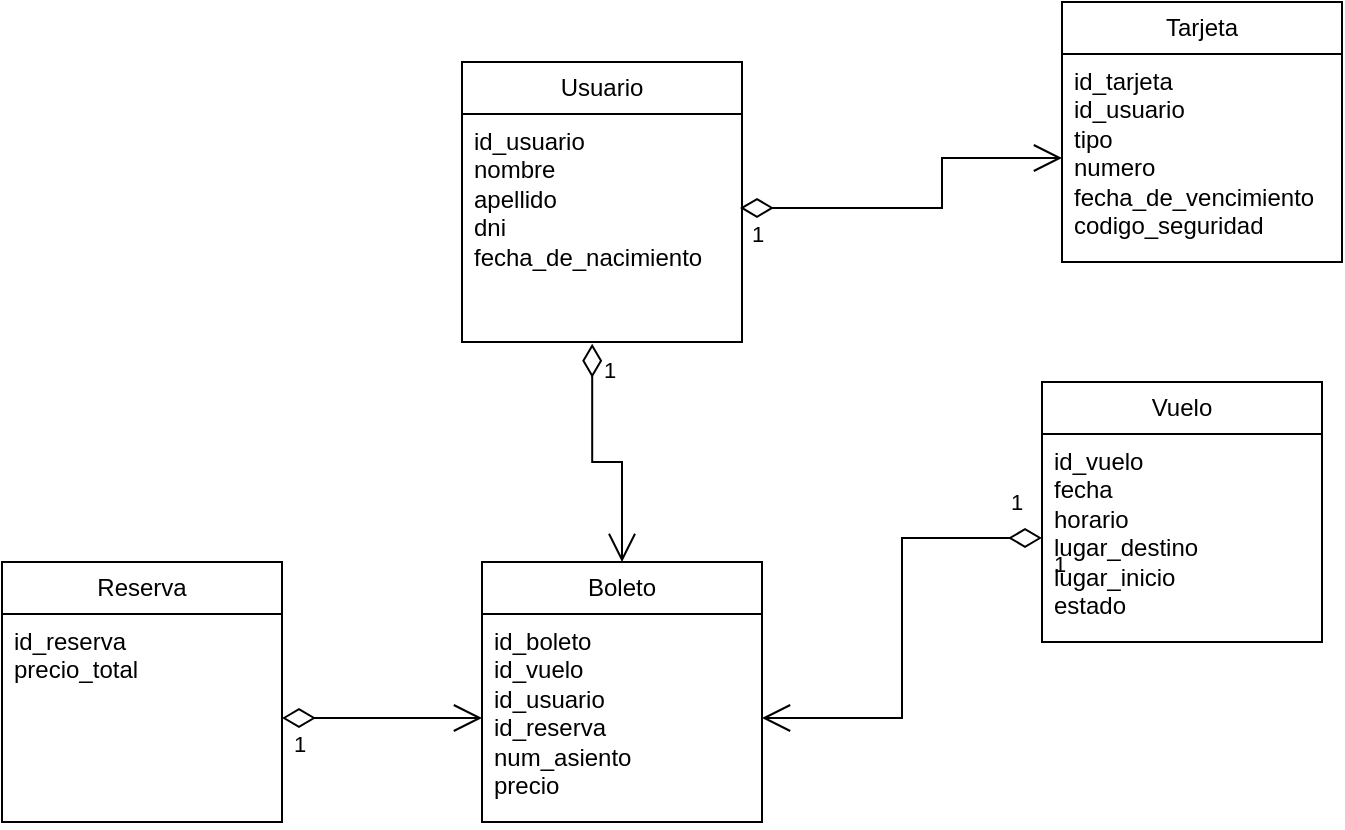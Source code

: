 <mxfile version="24.2.1" type="google">
  <diagram name="Página-1" id="ma5HWWLpDymR6P9x35eG">
    <mxGraphModel grid="0" page="0" gridSize="10" guides="1" tooltips="1" connect="1" arrows="1" fold="1" pageScale="1" pageWidth="827" pageHeight="1169" math="0" shadow="0">
      <root>
        <mxCell id="0" />
        <mxCell id="1" parent="0" />
        <mxCell id="IyBs34XEuamJbFMzh2C--1" value="Usuario" style="swimlane;fontStyle=0;childLayout=stackLayout;horizontal=1;startSize=26;fillColor=none;horizontalStack=0;resizeParent=1;resizeParentMax=0;resizeLast=0;collapsible=1;marginBottom=0;whiteSpace=wrap;html=1;" vertex="1" parent="1">
          <mxGeometry x="80" y="220" width="140" height="140" as="geometry" />
        </mxCell>
        <mxCell id="IyBs34XEuamJbFMzh2C--2" value="id_usuario&lt;div&gt;nombre&lt;/div&gt;&lt;div&gt;apellido&lt;/div&gt;&lt;div&gt;dni&lt;/div&gt;&lt;div&gt;fecha_de_nacimiento&lt;br&gt;&lt;/div&gt;&lt;div&gt;&lt;br&gt;&lt;/div&gt;" style="text;strokeColor=none;fillColor=none;align=left;verticalAlign=top;spacingLeft=4;spacingRight=4;overflow=hidden;rotatable=0;points=[[0,0.5],[1,0.5]];portConstraint=eastwest;whiteSpace=wrap;html=1;" vertex="1" parent="IyBs34XEuamJbFMzh2C--1">
          <mxGeometry y="26" width="140" height="114" as="geometry" />
        </mxCell>
        <mxCell id="IyBs34XEuamJbFMzh2C--5" value="Vuelo" style="swimlane;fontStyle=0;childLayout=stackLayout;horizontal=1;startSize=26;fillColor=none;horizontalStack=0;resizeParent=1;resizeParentMax=0;resizeLast=0;collapsible=1;marginBottom=0;whiteSpace=wrap;html=1;" vertex="1" parent="1">
          <mxGeometry x="370" y="380" width="140" height="130" as="geometry" />
        </mxCell>
        <mxCell id="IyBs34XEuamJbFMzh2C--6" value="id_vuelo&lt;div&gt;fecha&lt;/div&gt;&lt;div&gt;horario&lt;/div&gt;&lt;div&gt;lugar_destino&lt;/div&gt;&lt;div&gt;lugar_inicio&lt;/div&gt;&lt;div&gt;estado&lt;/div&gt;" style="text;strokeColor=none;fillColor=none;align=left;verticalAlign=top;spacingLeft=4;spacingRight=4;overflow=hidden;rotatable=0;points=[[0,0.5],[1,0.5]];portConstraint=eastwest;whiteSpace=wrap;html=1;" vertex="1" parent="IyBs34XEuamJbFMzh2C--5">
          <mxGeometry y="26" width="140" height="104" as="geometry" />
        </mxCell>
        <mxCell id="IyBs34XEuamJbFMzh2C--7" value="Tarjeta" style="swimlane;fontStyle=0;childLayout=stackLayout;horizontal=1;startSize=26;fillColor=none;horizontalStack=0;resizeParent=1;resizeParentMax=0;resizeLast=0;collapsible=1;marginBottom=0;whiteSpace=wrap;html=1;" vertex="1" parent="1">
          <mxGeometry x="380" y="190" width="140" height="130" as="geometry" />
        </mxCell>
        <mxCell id="IyBs34XEuamJbFMzh2C--8" value="id_tarjeta&lt;div&gt;id_usuario&lt;br&gt;&lt;div&gt;tipo&lt;/div&gt;&lt;div&gt;numero&lt;/div&gt;&lt;div&gt;fecha_de_vencimiento&lt;/div&gt;&lt;div&gt;codigo_seguridad&lt;/div&gt;&lt;/div&gt;" style="text;strokeColor=none;fillColor=none;align=left;verticalAlign=top;spacingLeft=4;spacingRight=4;overflow=hidden;rotatable=0;points=[[0,0.5],[1,0.5]];portConstraint=eastwest;whiteSpace=wrap;html=1;" vertex="1" parent="IyBs34XEuamJbFMzh2C--7">
          <mxGeometry y="26" width="140" height="104" as="geometry" />
        </mxCell>
        <mxCell id="IyBs34XEuamJbFMzh2C--9" value="Reserva" style="swimlane;fontStyle=0;childLayout=stackLayout;horizontal=1;startSize=26;fillColor=none;horizontalStack=0;resizeParent=1;resizeParentMax=0;resizeLast=0;collapsible=1;marginBottom=0;whiteSpace=wrap;html=1;" vertex="1" parent="1">
          <mxGeometry x="-150" y="470" width="140" height="130" as="geometry" />
        </mxCell>
        <mxCell id="IyBs34XEuamJbFMzh2C--10" value="id_reserva&lt;div&gt;precio_total&lt;/div&gt;&lt;div&gt;&lt;br&gt;&lt;/div&gt;" style="text;strokeColor=none;fillColor=none;align=left;verticalAlign=top;spacingLeft=4;spacingRight=4;overflow=hidden;rotatable=0;points=[[0,0.5],[1,0.5]];portConstraint=eastwest;whiteSpace=wrap;html=1;" vertex="1" parent="IyBs34XEuamJbFMzh2C--9">
          <mxGeometry y="26" width="140" height="104" as="geometry" />
        </mxCell>
        <mxCell id="IyBs34XEuamJbFMzh2C--12" value="Boleto" style="swimlane;fontStyle=0;childLayout=stackLayout;horizontal=1;startSize=26;fillColor=none;horizontalStack=0;resizeParent=1;resizeParentMax=0;resizeLast=0;collapsible=1;marginBottom=0;whiteSpace=wrap;html=1;" vertex="1" parent="1">
          <mxGeometry x="90" y="470" width="140" height="130" as="geometry" />
        </mxCell>
        <mxCell id="IyBs34XEuamJbFMzh2C--13" value="id_boleto&lt;div&gt;id_vuelo&lt;/div&gt;&lt;div&gt;id_usuario&lt;/div&gt;&lt;div&gt;id_reserva&lt;/div&gt;&lt;div&gt;num_asiento&lt;/div&gt;&lt;div&gt;precio&lt;/div&gt;" style="text;strokeColor=none;fillColor=none;align=left;verticalAlign=top;spacingLeft=4;spacingRight=4;overflow=hidden;rotatable=0;points=[[0,0.5],[1,0.5]];portConstraint=eastwest;whiteSpace=wrap;html=1;" vertex="1" parent="IyBs34XEuamJbFMzh2C--12">
          <mxGeometry y="26" width="140" height="104" as="geometry" />
        </mxCell>
        <mxCell id="IyBs34XEuamJbFMzh2C--14" value="" style="endArrow=open;html=1;endSize=12;startArrow=diamondThin;startSize=14;startFill=0;edgeStyle=orthogonalEdgeStyle;rounded=0;exitX=0.993;exitY=0.412;exitDx=0;exitDy=0;exitPerimeter=0;entryX=0;entryY=0.5;entryDx=0;entryDy=0;" edge="1" parent="1" source="IyBs34XEuamJbFMzh2C--2" target="IyBs34XEuamJbFMzh2C--8">
          <mxGeometry relative="1" as="geometry">
            <mxPoint x="280" y="290" as="sourcePoint" />
            <mxPoint x="281" y="400" as="targetPoint" />
            <Array as="points">
              <mxPoint x="320" y="293" />
              <mxPoint x="320" y="268" />
            </Array>
          </mxGeometry>
        </mxCell>
        <mxCell id="IyBs34XEuamJbFMzh2C--15" value="&amp;nbsp;1" style="edgeLabel;resizable=0;html=1;align=left;verticalAlign=top;labelBackgroundColor=none;" connectable="0" vertex="1" parent="IyBs34XEuamJbFMzh2C--14">
          <mxGeometry x="-1" relative="1" as="geometry">
            <mxPoint x="1" as="offset" />
          </mxGeometry>
        </mxCell>
        <mxCell id="IyBs34XEuamJbFMzh2C--17" value="" style="endArrow=open;html=1;endSize=12;startArrow=diamondThin;startSize=14;startFill=0;edgeStyle=orthogonalEdgeStyle;rounded=0;exitX=0;exitY=0.5;exitDx=0;exitDy=0;entryX=1;entryY=0.5;entryDx=0;entryDy=0;" edge="1" parent="1" source="IyBs34XEuamJbFMzh2C--6" target="IyBs34XEuamJbFMzh2C--13">
          <mxGeometry relative="1" as="geometry">
            <mxPoint x="249" y="385" as="sourcePoint" />
            <mxPoint x="390" y="360" as="targetPoint" />
            <Array as="points">
              <mxPoint x="300" y="458" />
              <mxPoint x="300" y="548" />
            </Array>
          </mxGeometry>
        </mxCell>
        <mxCell id="IyBs34XEuamJbFMzh2C--18" value="&amp;nbsp;1" style="edgeLabel;resizable=0;html=1;align=left;verticalAlign=top;labelBackgroundColor=none;" connectable="0" vertex="1" parent="IyBs34XEuamJbFMzh2C--17">
          <mxGeometry x="-1" relative="1" as="geometry">
            <mxPoint x="1" as="offset" />
          </mxGeometry>
        </mxCell>
        <mxCell id="IyBs34XEuamJbFMzh2C--19" value="1" style="edgeLabel;html=1;align=center;verticalAlign=middle;resizable=0;points=[];" connectable="0" vertex="1" parent="IyBs34XEuamJbFMzh2C--17">
          <mxGeometry x="-0.882" relative="1" as="geometry">
            <mxPoint y="-18" as="offset" />
          </mxGeometry>
        </mxCell>
        <mxCell id="IyBs34XEuamJbFMzh2C--20" value="" style="endArrow=open;html=1;endSize=12;startArrow=diamondThin;startSize=14;startFill=0;edgeStyle=orthogonalEdgeStyle;rounded=0;entryX=0.5;entryY=0;entryDx=0;entryDy=0;exitX=0.465;exitY=1.008;exitDx=0;exitDy=0;exitPerimeter=0;" edge="1" parent="1" source="IyBs34XEuamJbFMzh2C--2" target="IyBs34XEuamJbFMzh2C--12">
          <mxGeometry relative="1" as="geometry">
            <mxPoint x="120" y="370" as="sourcePoint" />
            <mxPoint x="155.42" y="490.69" as="targetPoint" />
            <Array as="points">
              <mxPoint x="145" y="420" />
              <mxPoint x="160" y="420" />
            </Array>
          </mxGeometry>
        </mxCell>
        <mxCell id="IyBs34XEuamJbFMzh2C--21" value="&amp;nbsp;1" style="edgeLabel;resizable=0;html=1;align=left;verticalAlign=top;labelBackgroundColor=none;" connectable="0" vertex="1" parent="IyBs34XEuamJbFMzh2C--20">
          <mxGeometry x="-1" relative="1" as="geometry">
            <mxPoint x="1" as="offset" />
          </mxGeometry>
        </mxCell>
        <mxCell id="IyBs34XEuamJbFMzh2C--23" value="" style="endArrow=open;html=1;endSize=12;startArrow=diamondThin;startSize=14;startFill=0;edgeStyle=orthogonalEdgeStyle;rounded=0;entryX=0;entryY=0.5;entryDx=0;entryDy=0;exitX=1;exitY=0.5;exitDx=0;exitDy=0;" edge="1" parent="1" source="IyBs34XEuamJbFMzh2C--10" target="IyBs34XEuamJbFMzh2C--13">
          <mxGeometry relative="1" as="geometry">
            <mxPoint x="30" y="540" as="sourcePoint" />
            <mxPoint x="45" y="649" as="targetPoint" />
            <Array as="points">
              <mxPoint x="40" y="548" />
              <mxPoint x="40" y="548" />
            </Array>
          </mxGeometry>
        </mxCell>
        <mxCell id="IyBs34XEuamJbFMzh2C--24" value="&amp;nbsp;1" style="edgeLabel;resizable=0;html=1;align=left;verticalAlign=top;labelBackgroundColor=none;" connectable="0" vertex="1" parent="IyBs34XEuamJbFMzh2C--23">
          <mxGeometry x="-1" relative="1" as="geometry">
            <mxPoint x="1" as="offset" />
          </mxGeometry>
        </mxCell>
      </root>
    </mxGraphModel>
  </diagram>
</mxfile>
